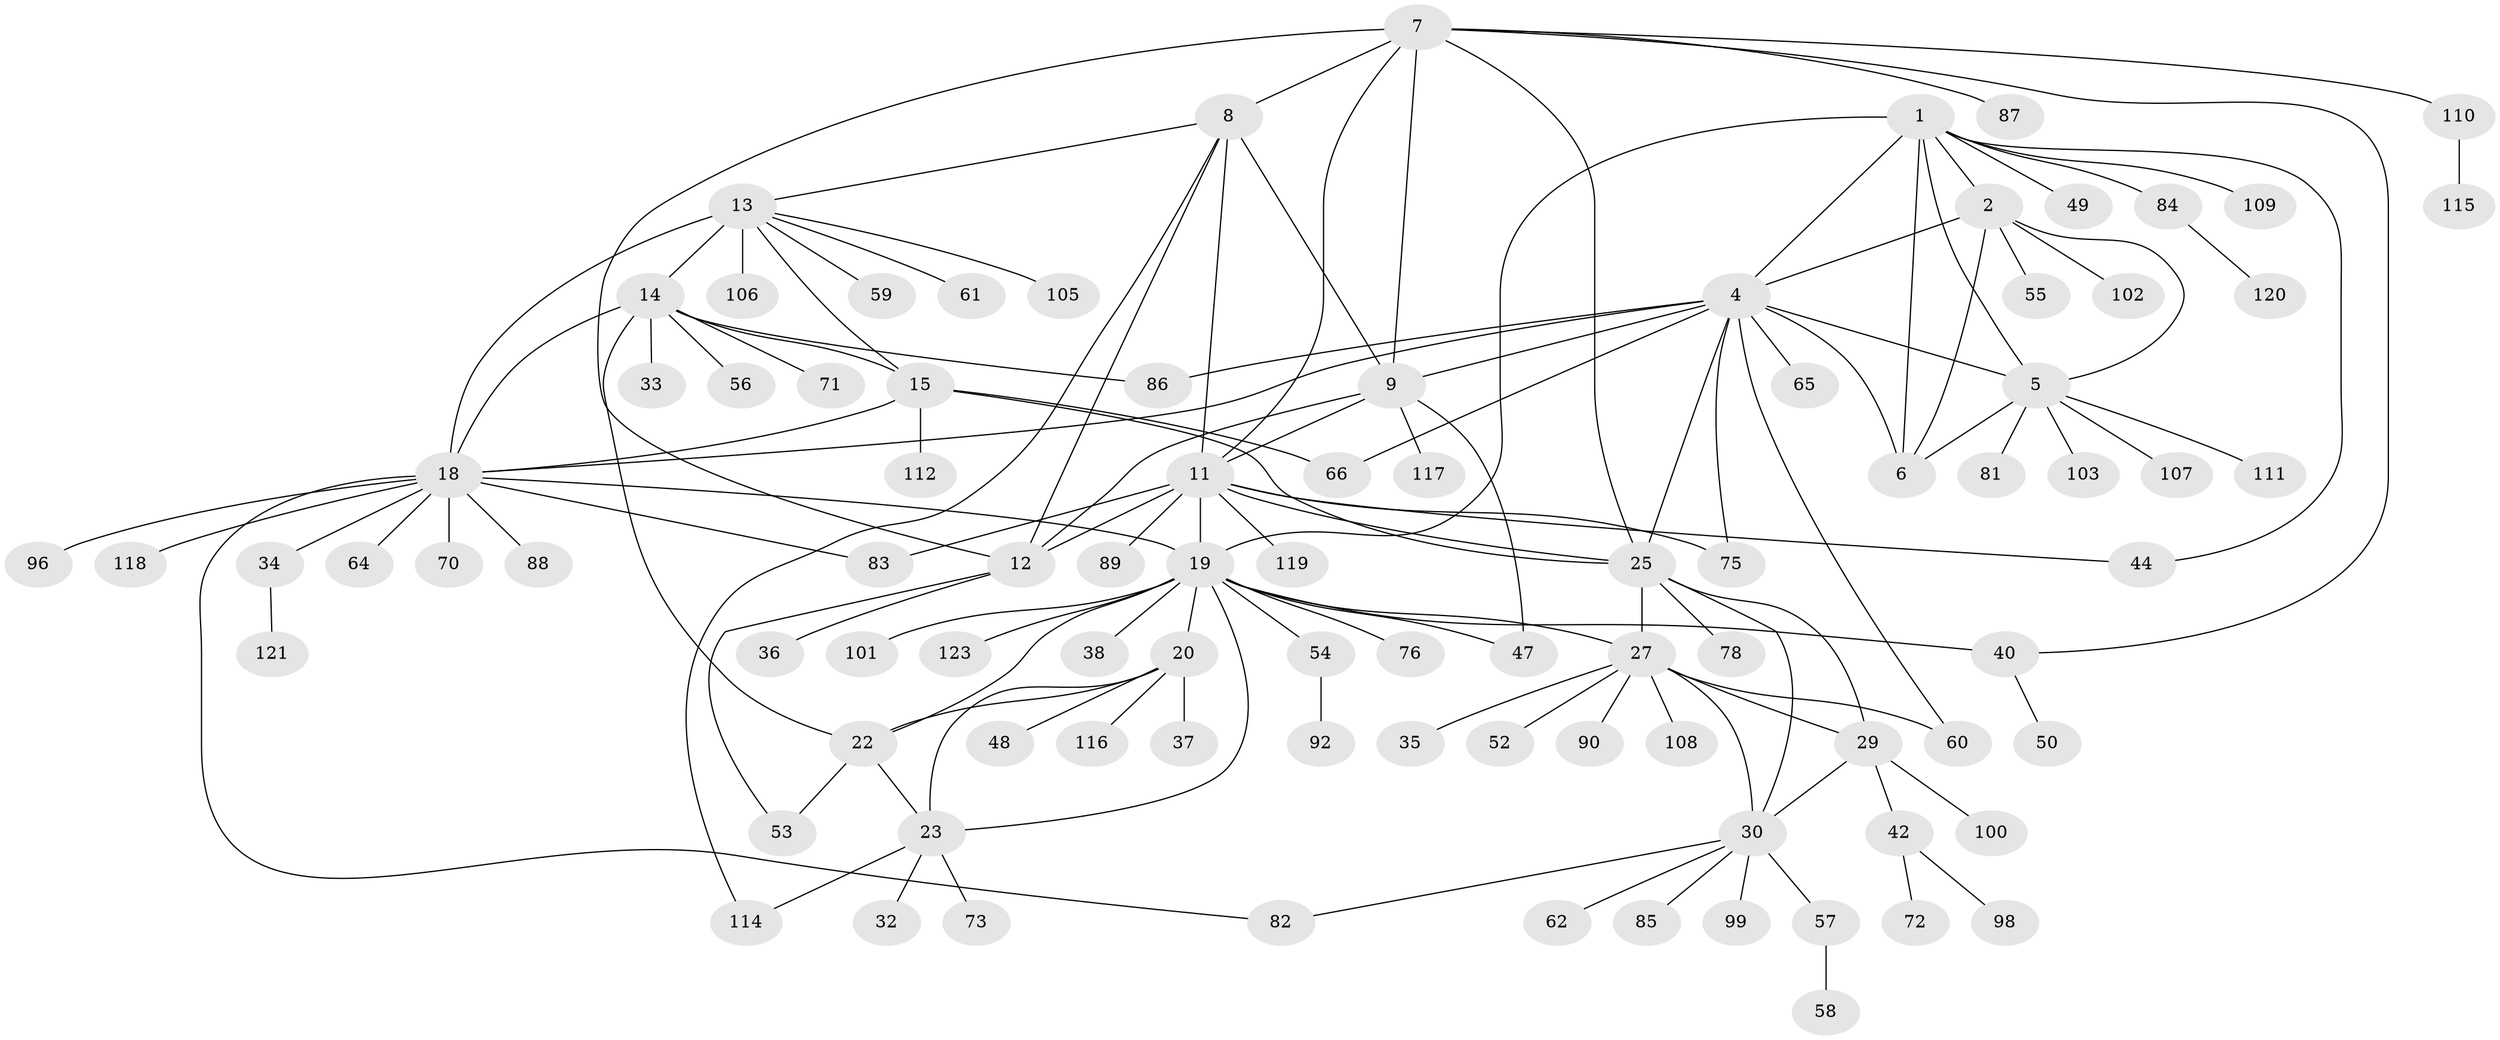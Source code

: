// Generated by graph-tools (version 1.1) at 2025/52/02/27/25 19:52:20]
// undirected, 92 vertices, 131 edges
graph export_dot {
graph [start="1"]
  node [color=gray90,style=filled];
  1 [super="+3"];
  2 [super="+68"];
  4 [super="+80"];
  5 [super="+91"];
  6 [super="+79"];
  7 [super="+41"];
  8 [super="+74"];
  9 [super="+10"];
  11 [super="+45"];
  12 [super="+69"];
  13 [super="+17"];
  14 [super="+16"];
  15;
  18 [super="+31"];
  19 [super="+24"];
  20 [super="+21"];
  22 [super="+46"];
  23 [super="+67"];
  25 [super="+26"];
  27 [super="+28"];
  29 [super="+95"];
  30 [super="+39"];
  32;
  33 [super="+51"];
  34 [super="+93"];
  35;
  36;
  37;
  38;
  40 [super="+43"];
  42 [super="+77"];
  44;
  47 [super="+97"];
  48;
  49;
  50;
  52;
  53 [super="+63"];
  54;
  55;
  56;
  57;
  58 [super="+94"];
  59;
  60;
  61;
  62;
  64;
  65;
  66;
  70;
  71;
  72;
  73;
  75;
  76;
  78;
  81 [super="+104"];
  82;
  83;
  84;
  85;
  86;
  87;
  88;
  89;
  90;
  92;
  96;
  98;
  99;
  100;
  101;
  102;
  103;
  105;
  106;
  107;
  108;
  109;
  110 [super="+122"];
  111 [super="+113"];
  112;
  114;
  115;
  116;
  117;
  118;
  119;
  120;
  121;
  123;
  1 -- 2 [weight=2];
  1 -- 4 [weight=2];
  1 -- 5 [weight=2];
  1 -- 6 [weight=2];
  1 -- 19;
  1 -- 49;
  1 -- 44;
  1 -- 109;
  1 -- 84;
  2 -- 4;
  2 -- 5;
  2 -- 6;
  2 -- 55;
  2 -- 102;
  4 -- 5;
  4 -- 6;
  4 -- 18;
  4 -- 60;
  4 -- 65;
  4 -- 75;
  4 -- 86;
  4 -- 66;
  4 -- 25;
  4 -- 9;
  5 -- 6;
  5 -- 81;
  5 -- 103;
  5 -- 107;
  5 -- 111;
  7 -- 8;
  7 -- 9 [weight=2];
  7 -- 11;
  7 -- 12;
  7 -- 40;
  7 -- 87;
  7 -- 110;
  7 -- 25;
  8 -- 9 [weight=2];
  8 -- 11;
  8 -- 12;
  8 -- 13;
  8 -- 114;
  9 -- 11 [weight=2];
  9 -- 12 [weight=2];
  9 -- 47;
  9 -- 117;
  11 -- 12;
  11 -- 44;
  11 -- 75;
  11 -- 89;
  11 -- 119;
  11 -- 25;
  11 -- 19 [weight=2];
  11 -- 83;
  12 -- 36;
  12 -- 53;
  13 -- 14 [weight=4];
  13 -- 15 [weight=2];
  13 -- 18 [weight=2];
  13 -- 59;
  13 -- 61;
  13 -- 106;
  13 -- 105;
  14 -- 15 [weight=2];
  14 -- 18 [weight=2];
  14 -- 22;
  14 -- 33;
  14 -- 56;
  14 -- 71;
  14 -- 86;
  15 -- 18;
  15 -- 25;
  15 -- 66;
  15 -- 112;
  18 -- 34;
  18 -- 64;
  18 -- 70;
  18 -- 83;
  18 -- 88;
  18 -- 96;
  18 -- 118;
  18 -- 19;
  18 -- 82;
  19 -- 20 [weight=4];
  19 -- 22 [weight=2];
  19 -- 23 [weight=2];
  19 -- 76;
  19 -- 27;
  19 -- 101;
  19 -- 38;
  19 -- 40 [weight=2];
  19 -- 54;
  19 -- 123;
  19 -- 47;
  20 -- 22 [weight=2];
  20 -- 23 [weight=2];
  20 -- 37;
  20 -- 48;
  20 -- 116;
  22 -- 23;
  22 -- 53;
  23 -- 32;
  23 -- 73;
  23 -- 114;
  25 -- 27 [weight=4];
  25 -- 29 [weight=2];
  25 -- 30 [weight=2];
  25 -- 78;
  27 -- 29 [weight=2];
  27 -- 30 [weight=2];
  27 -- 52;
  27 -- 60;
  27 -- 35;
  27 -- 90;
  27 -- 108;
  29 -- 30;
  29 -- 42;
  29 -- 100;
  30 -- 57;
  30 -- 62;
  30 -- 82;
  30 -- 85;
  30 -- 99;
  34 -- 121;
  40 -- 50;
  42 -- 72;
  42 -- 98;
  54 -- 92;
  57 -- 58;
  84 -- 120;
  110 -- 115;
}
